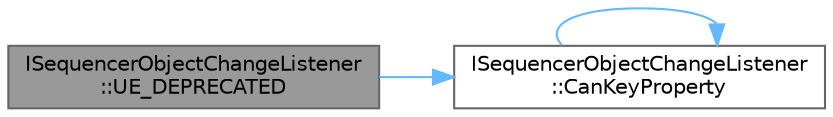 digraph "ISequencerObjectChangeListener::UE_DEPRECATED"
{
 // INTERACTIVE_SVG=YES
 // LATEX_PDF_SIZE
  bgcolor="transparent";
  edge [fontname=Helvetica,fontsize=10,labelfontname=Helvetica,labelfontsize=10];
  node [fontname=Helvetica,fontsize=10,shape=box,height=0.2,width=0.4];
  rankdir="LR";
  Node1 [id="Node000001",label="ISequencerObjectChangeListener\l::UE_DEPRECATED",height=0.2,width=0.4,color="gray40", fillcolor="grey60", style="filled", fontcolor="black",tooltip=" "];
  Node1 -> Node2 [id="edge1_Node000001_Node000002",color="steelblue1",style="solid",tooltip=" "];
  Node2 [id="Node000002",label="ISequencerObjectChangeListener\l::CanKeyProperty",height=0.2,width=0.4,color="grey40", fillcolor="white", style="filled",URL="$d5/d7d/classISequencerObjectChangeListener.html#abcb3a1fc36b072cf4c29a1dabef2010f",tooltip=" "];
  Node2 -> Node2 [id="edge2_Node000002_Node000002",color="steelblue1",style="solid",tooltip=" "];
}
